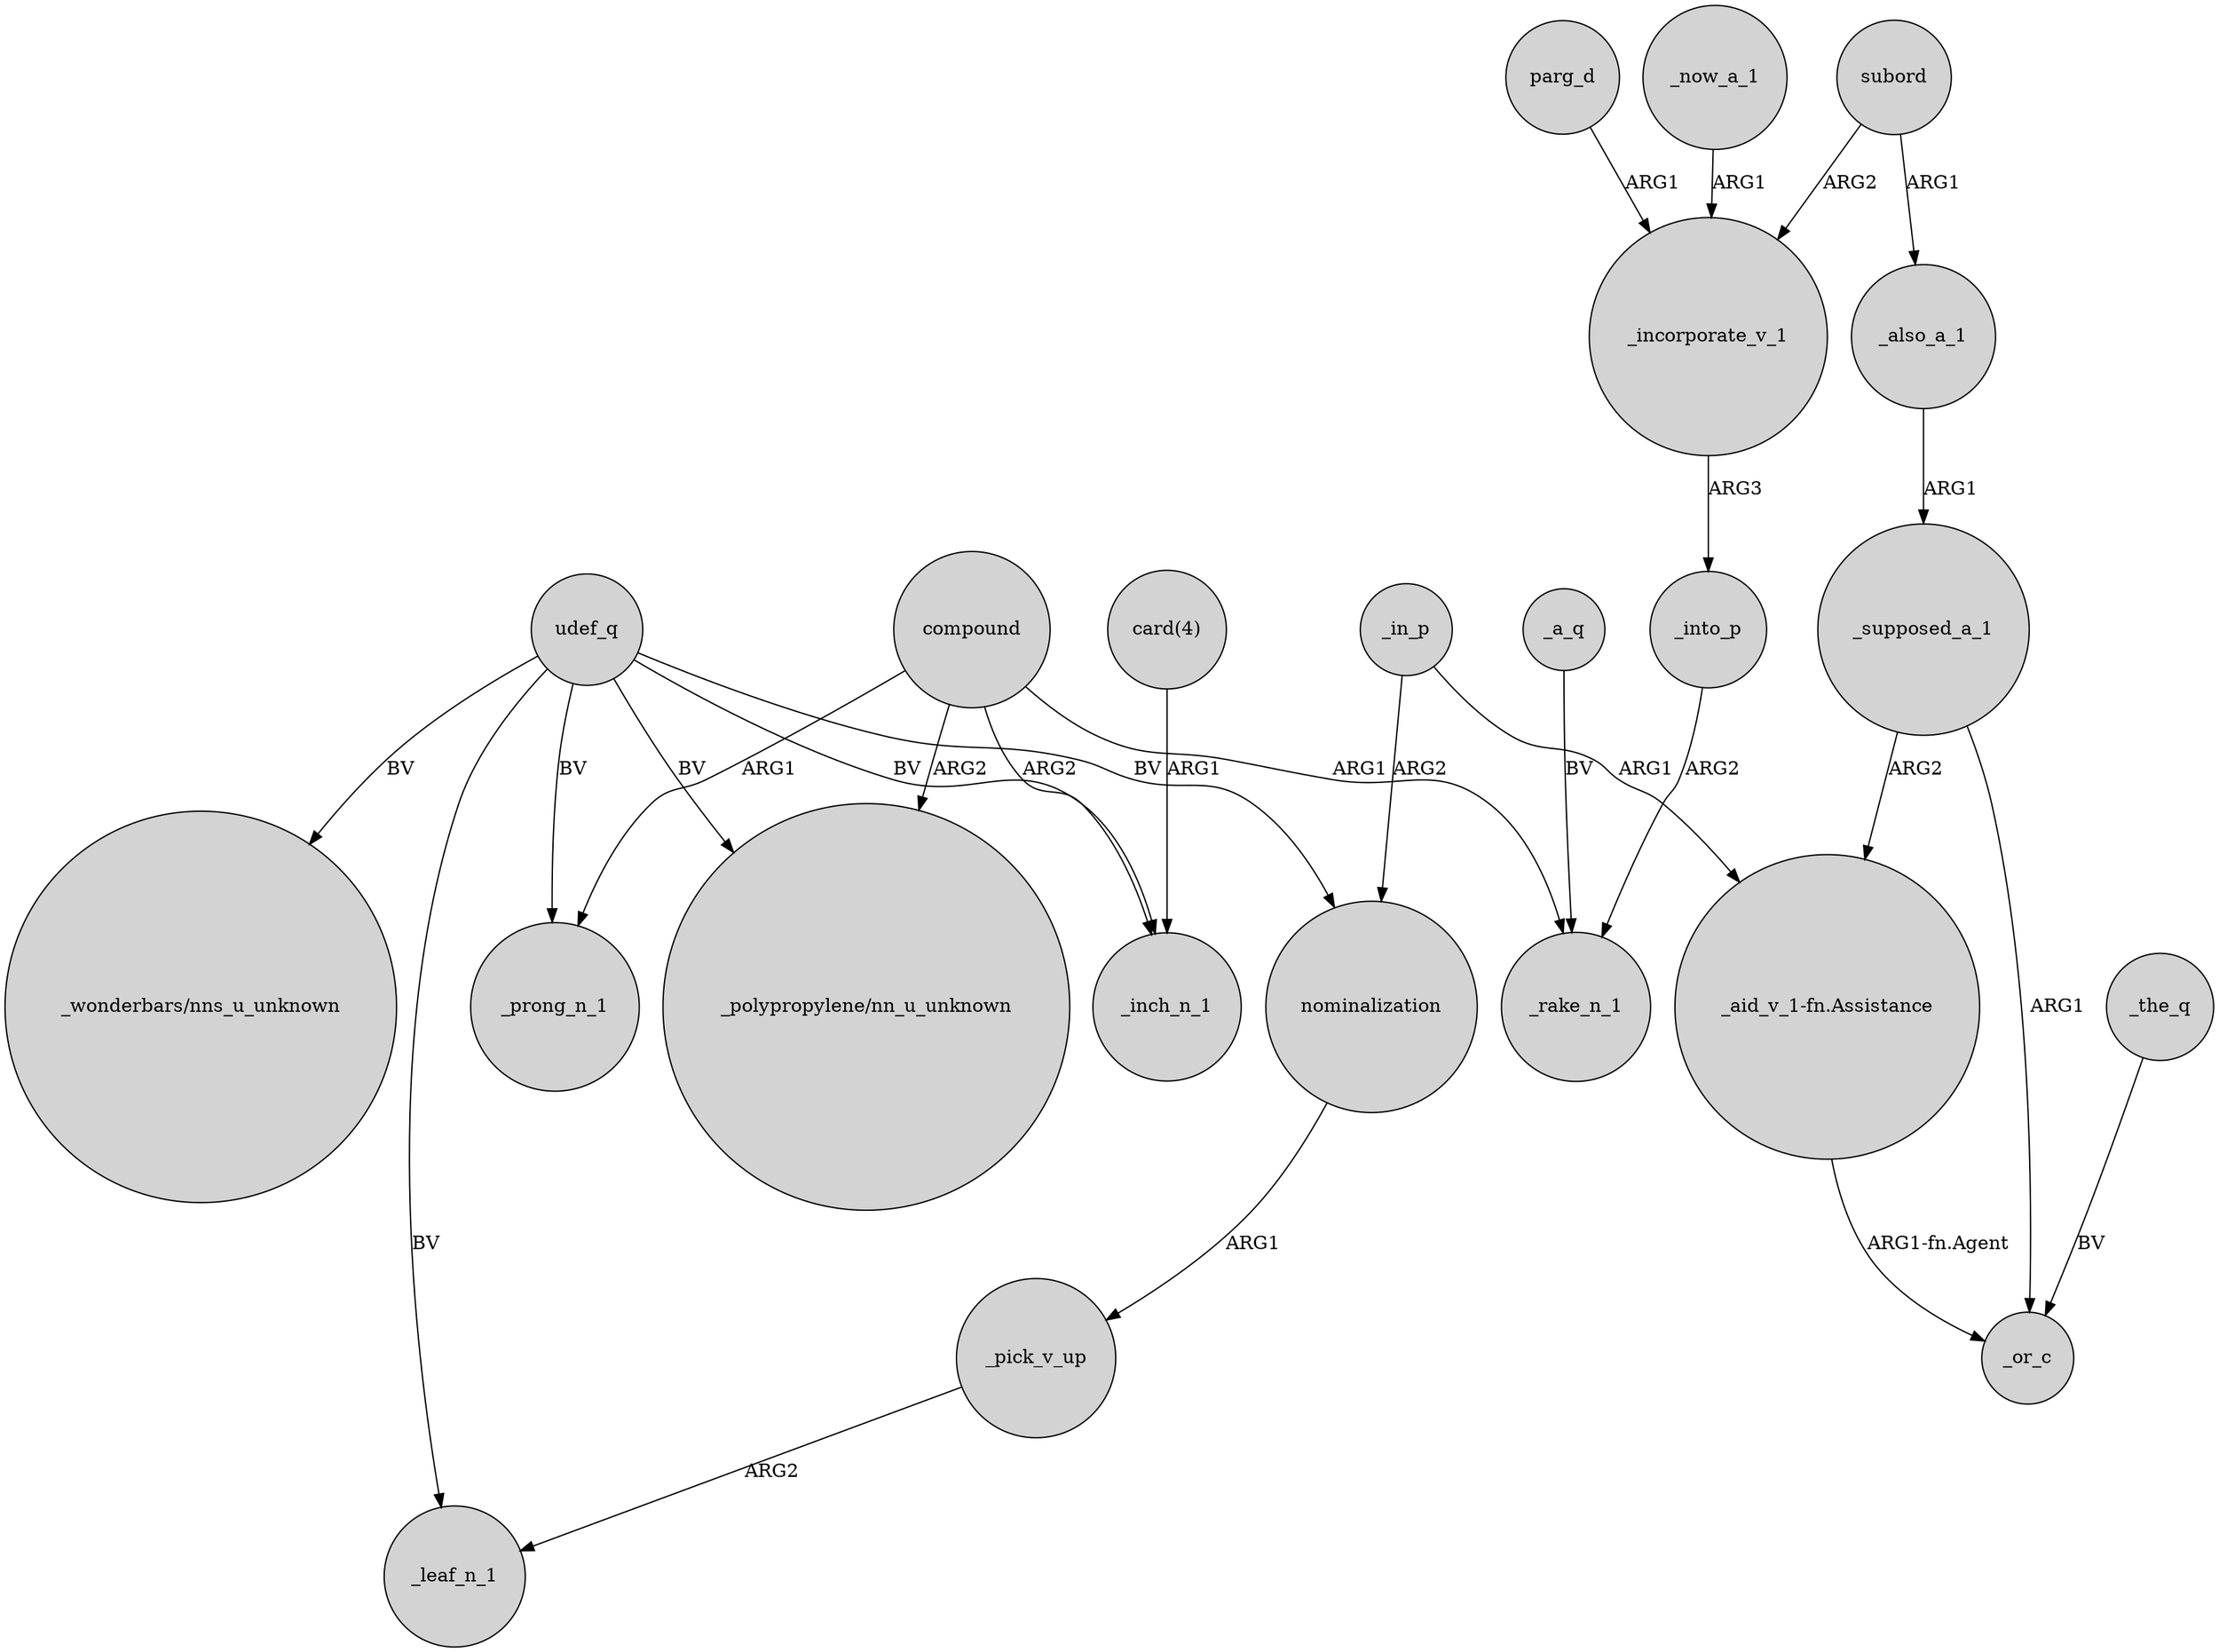 digraph {
	node [shape=circle style=filled]
	nominalization -> _pick_v_up [label=ARG1]
	_the_q -> _or_c [label=BV]
	_in_p -> "_aid_v_1-fn.Assistance" [label=ARG1]
	udef_q -> _prong_n_1 [label=BV]
	udef_q -> _inch_n_1 [label=BV]
	subord -> _incorporate_v_1 [label=ARG2]
	_into_p -> _rake_n_1 [label=ARG2]
	udef_q -> "_polypropylene/nn_u_unknown" [label=BV]
	"card(4)" -> _inch_n_1 [label=ARG1]
	"_aid_v_1-fn.Assistance" -> _or_c [label="ARG1-fn.Agent"]
	parg_d -> _incorporate_v_1 [label=ARG1]
	_pick_v_up -> _leaf_n_1 [label=ARG2]
	compound -> _inch_n_1 [label=ARG2]
	udef_q -> _leaf_n_1 [label=BV]
	_now_a_1 -> _incorporate_v_1 [label=ARG1]
	subord -> _also_a_1 [label=ARG1]
	_supposed_a_1 -> _or_c [label=ARG1]
	compound -> _prong_n_1 [label=ARG1]
	compound -> _rake_n_1 [label=ARG1]
	_also_a_1 -> _supposed_a_1 [label=ARG1]
	udef_q -> nominalization [label=BV]
	_supposed_a_1 -> "_aid_v_1-fn.Assistance" [label=ARG2]
	_a_q -> _rake_n_1 [label=BV]
	_incorporate_v_1 -> _into_p [label=ARG3]
	_in_p -> nominalization [label=ARG2]
	compound -> "_polypropylene/nn_u_unknown" [label=ARG2]
	udef_q -> "_wonderbars/nns_u_unknown" [label=BV]
}
